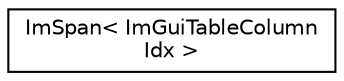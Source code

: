 digraph "Graphical Class Hierarchy"
{
 // LATEX_PDF_SIZE
  edge [fontname="Helvetica",fontsize="10",labelfontname="Helvetica",labelfontsize="10"];
  node [fontname="Helvetica",fontsize="10",shape=record];
  rankdir="LR";
  Node0 [label="ImSpan\< ImGuiTableColumn\lIdx \>",height=0.2,width=0.4,color="black", fillcolor="white", style="filled",URL="$struct_im_span.html",tooltip=" "];
}

